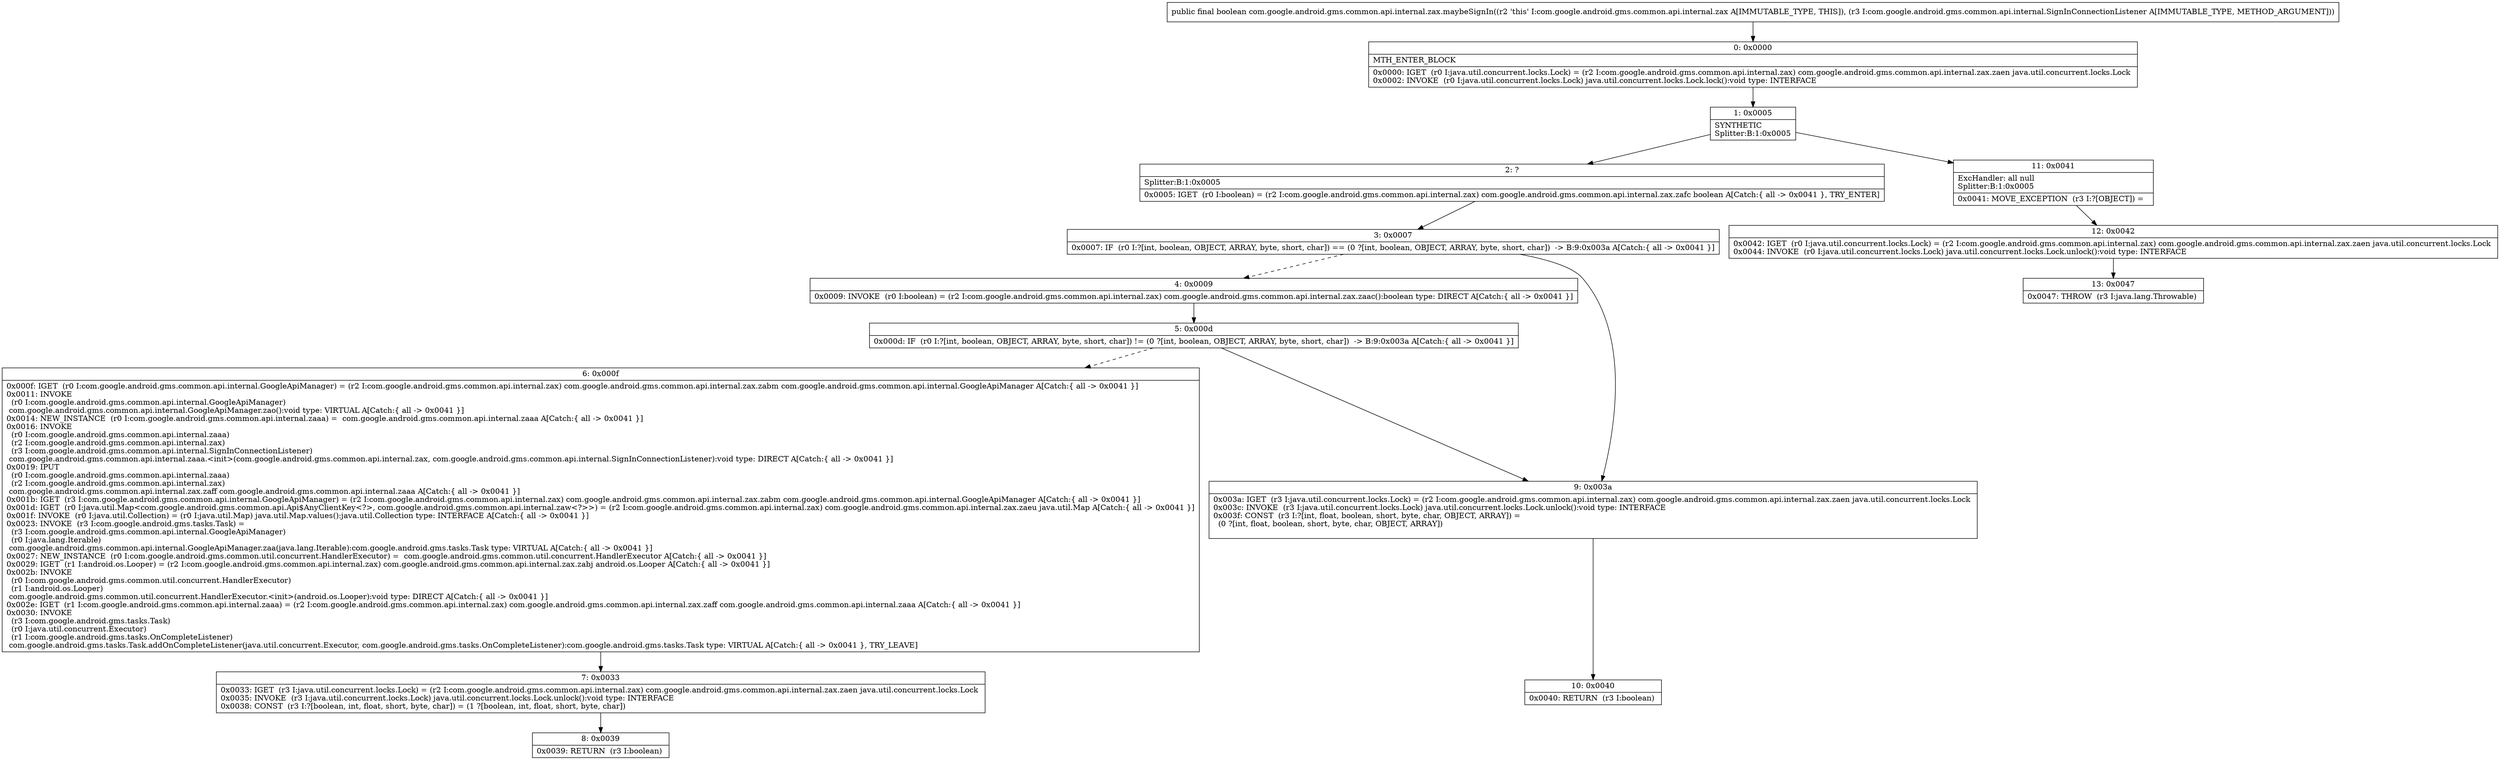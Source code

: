 digraph "CFG forcom.google.android.gms.common.api.internal.zax.maybeSignIn(Lcom\/google\/android\/gms\/common\/api\/internal\/SignInConnectionListener;)Z" {
Node_0 [shape=record,label="{0\:\ 0x0000|MTH_ENTER_BLOCK\l|0x0000: IGET  (r0 I:java.util.concurrent.locks.Lock) = (r2 I:com.google.android.gms.common.api.internal.zax) com.google.android.gms.common.api.internal.zax.zaen java.util.concurrent.locks.Lock \l0x0002: INVOKE  (r0 I:java.util.concurrent.locks.Lock) java.util.concurrent.locks.Lock.lock():void type: INTERFACE \l}"];
Node_1 [shape=record,label="{1\:\ 0x0005|SYNTHETIC\lSplitter:B:1:0x0005\l}"];
Node_2 [shape=record,label="{2\:\ ?|Splitter:B:1:0x0005\l|0x0005: IGET  (r0 I:boolean) = (r2 I:com.google.android.gms.common.api.internal.zax) com.google.android.gms.common.api.internal.zax.zafc boolean A[Catch:\{ all \-\> 0x0041 \}, TRY_ENTER]\l}"];
Node_3 [shape=record,label="{3\:\ 0x0007|0x0007: IF  (r0 I:?[int, boolean, OBJECT, ARRAY, byte, short, char]) == (0 ?[int, boolean, OBJECT, ARRAY, byte, short, char])  \-\> B:9:0x003a A[Catch:\{ all \-\> 0x0041 \}]\l}"];
Node_4 [shape=record,label="{4\:\ 0x0009|0x0009: INVOKE  (r0 I:boolean) = (r2 I:com.google.android.gms.common.api.internal.zax) com.google.android.gms.common.api.internal.zax.zaac():boolean type: DIRECT A[Catch:\{ all \-\> 0x0041 \}]\l}"];
Node_5 [shape=record,label="{5\:\ 0x000d|0x000d: IF  (r0 I:?[int, boolean, OBJECT, ARRAY, byte, short, char]) != (0 ?[int, boolean, OBJECT, ARRAY, byte, short, char])  \-\> B:9:0x003a A[Catch:\{ all \-\> 0x0041 \}]\l}"];
Node_6 [shape=record,label="{6\:\ 0x000f|0x000f: IGET  (r0 I:com.google.android.gms.common.api.internal.GoogleApiManager) = (r2 I:com.google.android.gms.common.api.internal.zax) com.google.android.gms.common.api.internal.zax.zabm com.google.android.gms.common.api.internal.GoogleApiManager A[Catch:\{ all \-\> 0x0041 \}]\l0x0011: INVOKE  \l  (r0 I:com.google.android.gms.common.api.internal.GoogleApiManager)\l com.google.android.gms.common.api.internal.GoogleApiManager.zao():void type: VIRTUAL A[Catch:\{ all \-\> 0x0041 \}]\l0x0014: NEW_INSTANCE  (r0 I:com.google.android.gms.common.api.internal.zaaa) =  com.google.android.gms.common.api.internal.zaaa A[Catch:\{ all \-\> 0x0041 \}]\l0x0016: INVOKE  \l  (r0 I:com.google.android.gms.common.api.internal.zaaa)\l  (r2 I:com.google.android.gms.common.api.internal.zax)\l  (r3 I:com.google.android.gms.common.api.internal.SignInConnectionListener)\l com.google.android.gms.common.api.internal.zaaa.\<init\>(com.google.android.gms.common.api.internal.zax, com.google.android.gms.common.api.internal.SignInConnectionListener):void type: DIRECT A[Catch:\{ all \-\> 0x0041 \}]\l0x0019: IPUT  \l  (r0 I:com.google.android.gms.common.api.internal.zaaa)\l  (r2 I:com.google.android.gms.common.api.internal.zax)\l com.google.android.gms.common.api.internal.zax.zaff com.google.android.gms.common.api.internal.zaaa A[Catch:\{ all \-\> 0x0041 \}]\l0x001b: IGET  (r3 I:com.google.android.gms.common.api.internal.GoogleApiManager) = (r2 I:com.google.android.gms.common.api.internal.zax) com.google.android.gms.common.api.internal.zax.zabm com.google.android.gms.common.api.internal.GoogleApiManager A[Catch:\{ all \-\> 0x0041 \}]\l0x001d: IGET  (r0 I:java.util.Map\<com.google.android.gms.common.api.Api$AnyClientKey\<?\>, com.google.android.gms.common.api.internal.zaw\<?\>\>) = (r2 I:com.google.android.gms.common.api.internal.zax) com.google.android.gms.common.api.internal.zax.zaeu java.util.Map A[Catch:\{ all \-\> 0x0041 \}]\l0x001f: INVOKE  (r0 I:java.util.Collection) = (r0 I:java.util.Map) java.util.Map.values():java.util.Collection type: INTERFACE A[Catch:\{ all \-\> 0x0041 \}]\l0x0023: INVOKE  (r3 I:com.google.android.gms.tasks.Task) = \l  (r3 I:com.google.android.gms.common.api.internal.GoogleApiManager)\l  (r0 I:java.lang.Iterable)\l com.google.android.gms.common.api.internal.GoogleApiManager.zaa(java.lang.Iterable):com.google.android.gms.tasks.Task type: VIRTUAL A[Catch:\{ all \-\> 0x0041 \}]\l0x0027: NEW_INSTANCE  (r0 I:com.google.android.gms.common.util.concurrent.HandlerExecutor) =  com.google.android.gms.common.util.concurrent.HandlerExecutor A[Catch:\{ all \-\> 0x0041 \}]\l0x0029: IGET  (r1 I:android.os.Looper) = (r2 I:com.google.android.gms.common.api.internal.zax) com.google.android.gms.common.api.internal.zax.zabj android.os.Looper A[Catch:\{ all \-\> 0x0041 \}]\l0x002b: INVOKE  \l  (r0 I:com.google.android.gms.common.util.concurrent.HandlerExecutor)\l  (r1 I:android.os.Looper)\l com.google.android.gms.common.util.concurrent.HandlerExecutor.\<init\>(android.os.Looper):void type: DIRECT A[Catch:\{ all \-\> 0x0041 \}]\l0x002e: IGET  (r1 I:com.google.android.gms.common.api.internal.zaaa) = (r2 I:com.google.android.gms.common.api.internal.zax) com.google.android.gms.common.api.internal.zax.zaff com.google.android.gms.common.api.internal.zaaa A[Catch:\{ all \-\> 0x0041 \}]\l0x0030: INVOKE  \l  (r3 I:com.google.android.gms.tasks.Task)\l  (r0 I:java.util.concurrent.Executor)\l  (r1 I:com.google.android.gms.tasks.OnCompleteListener)\l com.google.android.gms.tasks.Task.addOnCompleteListener(java.util.concurrent.Executor, com.google.android.gms.tasks.OnCompleteListener):com.google.android.gms.tasks.Task type: VIRTUAL A[Catch:\{ all \-\> 0x0041 \}, TRY_LEAVE]\l}"];
Node_7 [shape=record,label="{7\:\ 0x0033|0x0033: IGET  (r3 I:java.util.concurrent.locks.Lock) = (r2 I:com.google.android.gms.common.api.internal.zax) com.google.android.gms.common.api.internal.zax.zaen java.util.concurrent.locks.Lock \l0x0035: INVOKE  (r3 I:java.util.concurrent.locks.Lock) java.util.concurrent.locks.Lock.unlock():void type: INTERFACE \l0x0038: CONST  (r3 I:?[boolean, int, float, short, byte, char]) = (1 ?[boolean, int, float, short, byte, char]) \l}"];
Node_8 [shape=record,label="{8\:\ 0x0039|0x0039: RETURN  (r3 I:boolean) \l}"];
Node_9 [shape=record,label="{9\:\ 0x003a|0x003a: IGET  (r3 I:java.util.concurrent.locks.Lock) = (r2 I:com.google.android.gms.common.api.internal.zax) com.google.android.gms.common.api.internal.zax.zaen java.util.concurrent.locks.Lock \l0x003c: INVOKE  (r3 I:java.util.concurrent.locks.Lock) java.util.concurrent.locks.Lock.unlock():void type: INTERFACE \l0x003f: CONST  (r3 I:?[int, float, boolean, short, byte, char, OBJECT, ARRAY]) = \l  (0 ?[int, float, boolean, short, byte, char, OBJECT, ARRAY])\l \l}"];
Node_10 [shape=record,label="{10\:\ 0x0040|0x0040: RETURN  (r3 I:boolean) \l}"];
Node_11 [shape=record,label="{11\:\ 0x0041|ExcHandler: all null\lSplitter:B:1:0x0005\l|0x0041: MOVE_EXCEPTION  (r3 I:?[OBJECT]) =  \l}"];
Node_12 [shape=record,label="{12\:\ 0x0042|0x0042: IGET  (r0 I:java.util.concurrent.locks.Lock) = (r2 I:com.google.android.gms.common.api.internal.zax) com.google.android.gms.common.api.internal.zax.zaen java.util.concurrent.locks.Lock \l0x0044: INVOKE  (r0 I:java.util.concurrent.locks.Lock) java.util.concurrent.locks.Lock.unlock():void type: INTERFACE \l}"];
Node_13 [shape=record,label="{13\:\ 0x0047|0x0047: THROW  (r3 I:java.lang.Throwable) \l}"];
MethodNode[shape=record,label="{public final boolean com.google.android.gms.common.api.internal.zax.maybeSignIn((r2 'this' I:com.google.android.gms.common.api.internal.zax A[IMMUTABLE_TYPE, THIS]), (r3 I:com.google.android.gms.common.api.internal.SignInConnectionListener A[IMMUTABLE_TYPE, METHOD_ARGUMENT])) }"];
MethodNode -> Node_0;
Node_0 -> Node_1;
Node_1 -> Node_2;
Node_1 -> Node_11;
Node_2 -> Node_3;
Node_3 -> Node_4[style=dashed];
Node_3 -> Node_9;
Node_4 -> Node_5;
Node_5 -> Node_6[style=dashed];
Node_5 -> Node_9;
Node_6 -> Node_7;
Node_7 -> Node_8;
Node_9 -> Node_10;
Node_11 -> Node_12;
Node_12 -> Node_13;
}

